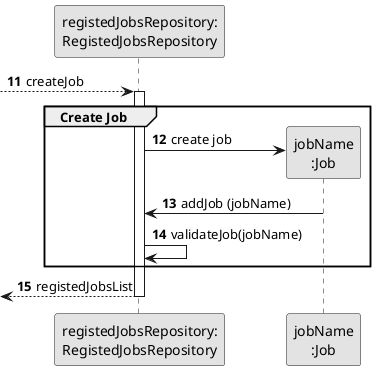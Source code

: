 @startuml
skinparam monochrome true
skinparam packageStyle rectangle
skinparam shadowing false

participant "registedJobsRepository:\nRegistedJobsRepository" as RegistedJobsRepository
participant "jobName\n:Job" as PROFISSAO

autonumber 11
--> RegistedJobsRepository: createJob
activate RegistedJobsRepository

    group Create Job

        RegistedJobsRepository -> PROFISSAO**: create job
        PROFISSAO -> RegistedJobsRepository: addJob (jobName)

            RegistedJobsRepository -> RegistedJobsRepository: validateJob(jobName)

    end

    <-- RegistedJobsRepository : registedJobsList

deactivate RegistedJobsRepository


@enduml